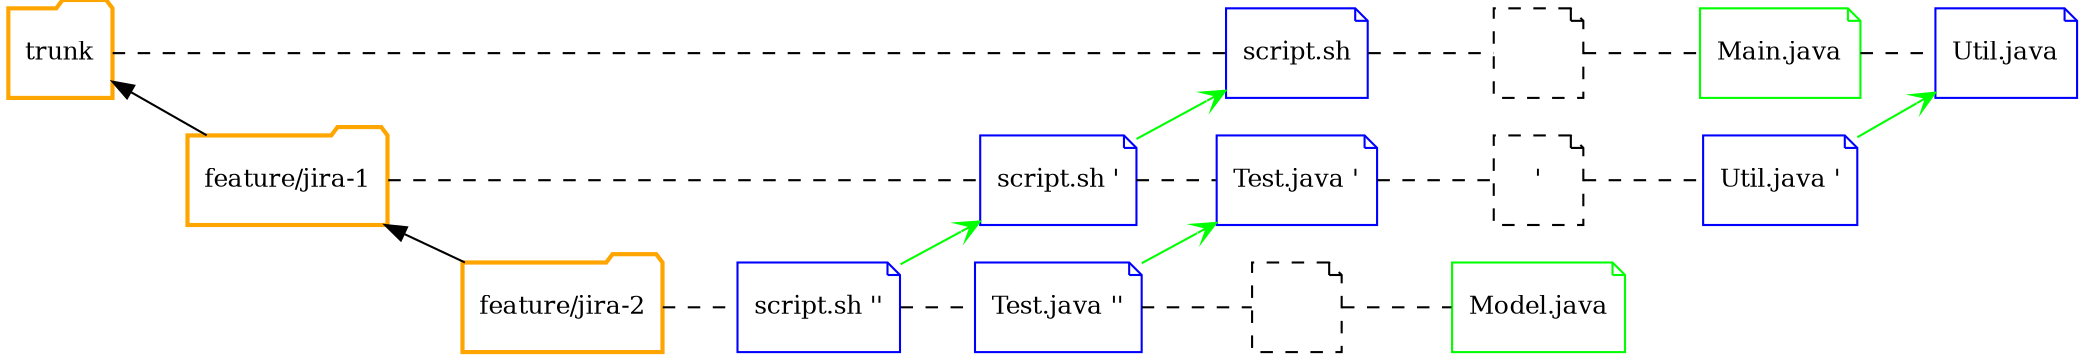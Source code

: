 digraph svn_branch {
    rankdir="LR";
    bgcolor="transparent";

    node[width=0.6,height=0.6, shape=folder,fontsize=12.0, style="bold", color=orange];
    "trunk"[label="trunk",group="trunk"];
    "feature_1"[label="feature/jira-1",group="feature_1"];
    "feature_2"[label="feature/jira-2",group="feature_2"];

    node[width=0.6,height=0.6, shape=note,fontsize=12.0, style="", color=""];
    "file_1"[label="script.sh",group="trunk",color="blue"]
    "file_2"[label="",group="trunk",style="dashed"]
    "file_3"[label="Main.java",group="trunk",color="green"]
    "file_4"[label="Util.java",group="trunk",color="blue"]
    "file__1"[label="script.sh '",group="feature_1",color="blue"]
    "file__2"[label="Test.java '",group="feature_1",color="blue"]
    "file__3"[label="'",group="feature_1",style="dashed"]
    "file__4"[label="Util.java '",group="feature_1",color="blue"]
    "file___1"[label="script.sh ''",group="feature_2",color="blue"]
    "file___2"[label="Test.java ''",group="feature_2",color="blue"]
    "file___3"[label="",group="feature_2",style=dashed]
    "file___4"[label="Model.java",group="feature_2",color="green"]

    edge[weight=2,arrowhead=open,dir="back"];
    "trunk" -> "feature_1";
    "feature_1" -> "feature_2";

    edge[weight=2,arrowhead=none,dir="forward", style=dashed];
    "trunk" -> "file_1";
    "feature_1" -> "file__1";
    "feature_2" -> "file___1";

    edge[weight=2,arrowhead=none,dir="forward"];
    "file_1" -> "file_2";
    "file_2" -> "file_3";
    "file_3" -> "file_4";
    "file__1" -> "file__2";
    "file__2" -> "file__3";
    "file__3" -> "file__4";
    "file___1" -> "file___2";
    "file___2" -> "file___3";
    "file___3" -> "file___4";

    edge[weight=2,arrowhead=open,style="", color=green];
    "file__1" -> "file_1"
    "file___1" -> "file__1"
    "file___2" -> "file__2"
    "file__4" -> "file_4"

}

